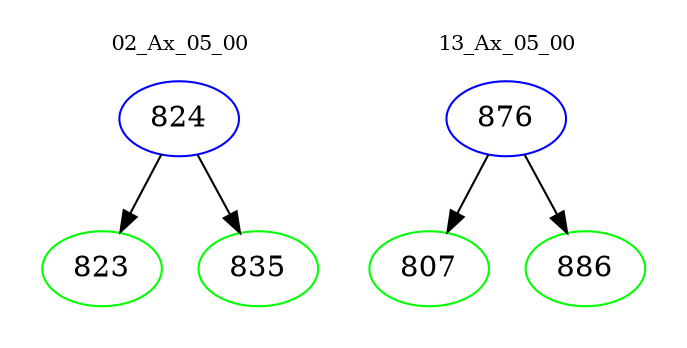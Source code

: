 digraph{
subgraph cluster_0 {
color = white
label = "02_Ax_05_00";
fontsize=10;
T0_824 [label="824", color="blue"]
T0_824 -> T0_823 [color="black"]
T0_823 [label="823", color="green"]
T0_824 -> T0_835 [color="black"]
T0_835 [label="835", color="green"]
}
subgraph cluster_1 {
color = white
label = "13_Ax_05_00";
fontsize=10;
T1_876 [label="876", color="blue"]
T1_876 -> T1_807 [color="black"]
T1_807 [label="807", color="green"]
T1_876 -> T1_886 [color="black"]
T1_886 [label="886", color="green"]
}
}
